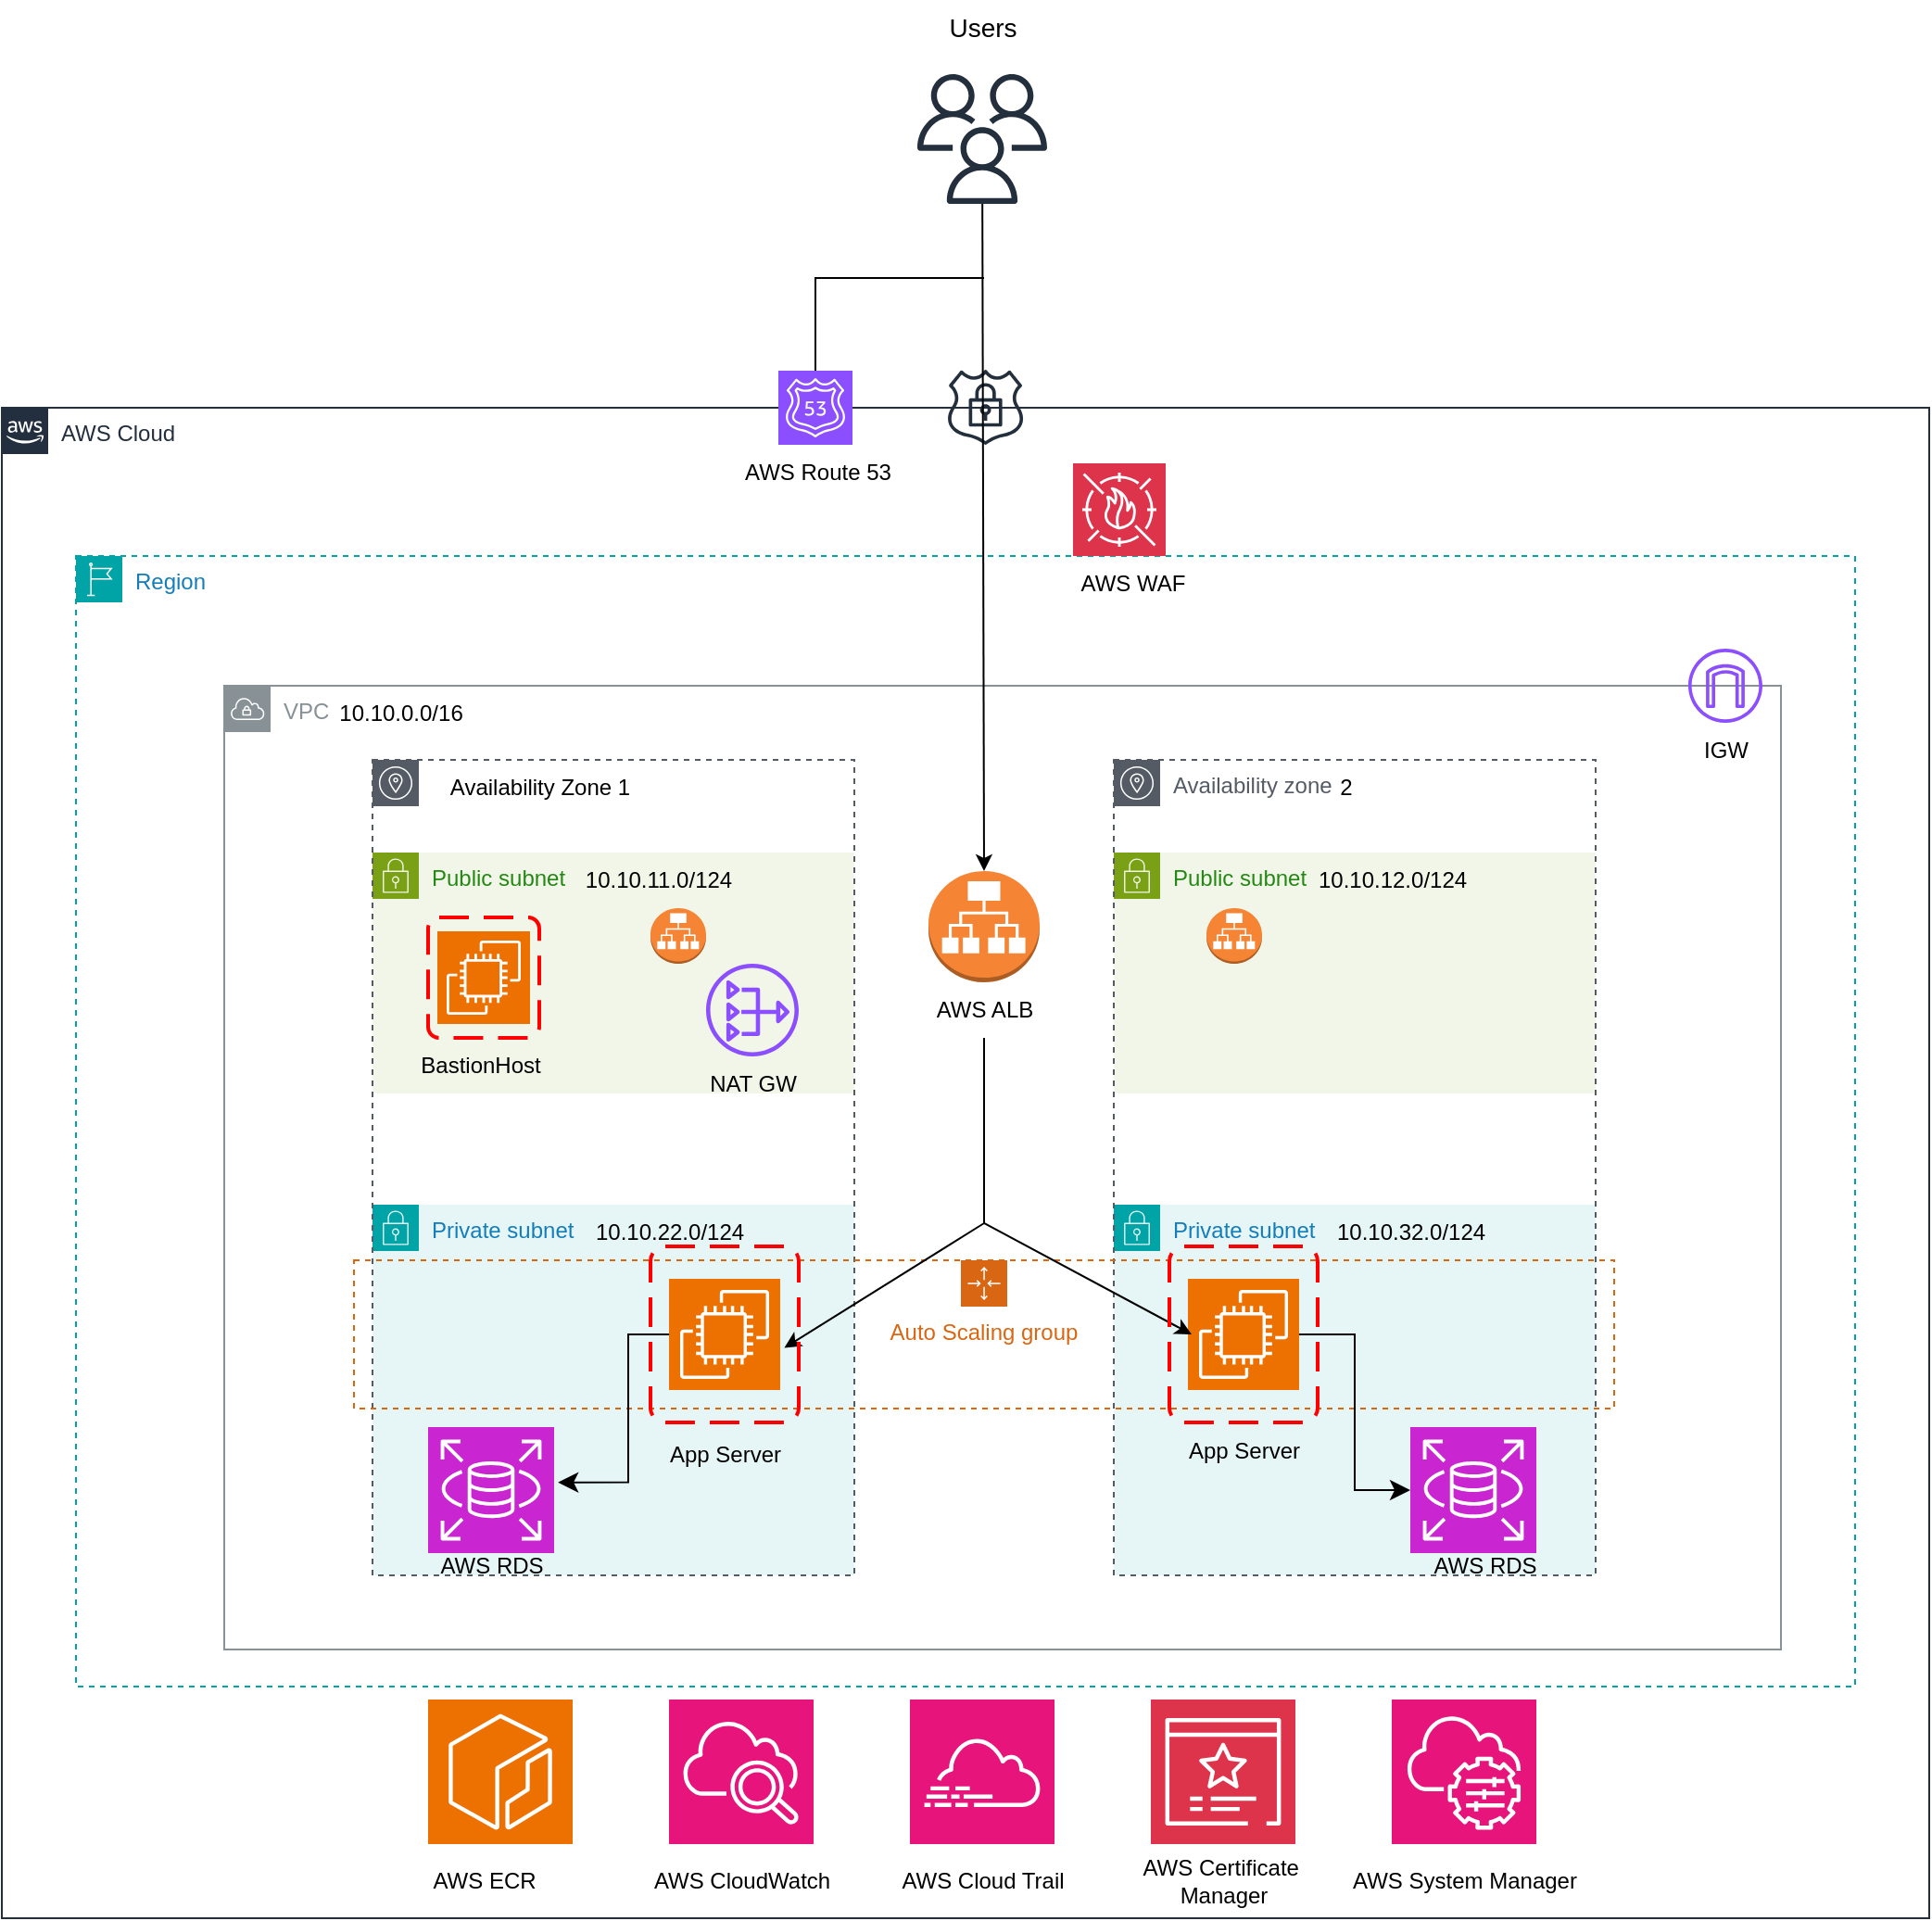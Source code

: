 <mxfile version="27.1.4">
  <diagram name="Page-1" id="V7ujhzrHkqajD32PGJX8">
    <mxGraphModel dx="1965" dy="1148" grid="1" gridSize="10" guides="1" tooltips="1" connect="1" arrows="1" fold="1" page="1" pageScale="1" pageWidth="850" pageHeight="1100" math="0" shadow="0">
      <root>
        <mxCell id="0" />
        <mxCell id="1" parent="0" />
        <mxCell id="qm4IsnAkZlvp5DLXRIiu-13" value="AWS Cloud" style="points=[[0,0],[0.25,0],[0.5,0],[0.75,0],[1,0],[1,0.25],[1,0.5],[1,0.75],[1,1],[0.75,1],[0.5,1],[0.25,1],[0,1],[0,0.75],[0,0.5],[0,0.25]];outlineConnect=0;gradientColor=none;html=1;whiteSpace=wrap;fontSize=12;fontStyle=0;container=1;pointerEvents=0;collapsible=0;recursiveResize=0;shape=mxgraph.aws4.group;grIcon=mxgraph.aws4.group_aws_cloud_alt;strokeColor=#232F3E;fillColor=none;verticalAlign=top;align=left;spacingLeft=30;fontColor=#232F3E;dashed=0;" vertex="1" parent="1">
          <mxGeometry x="320" y="500" width="1040" height="815" as="geometry" />
        </mxCell>
        <mxCell id="qm4IsnAkZlvp5DLXRIiu-12" value="Region" style="points=[[0,0],[0.25,0],[0.5,0],[0.75,0],[1,0],[1,0.25],[1,0.5],[1,0.75],[1,1],[0.75,1],[0.5,1],[0.25,1],[0,1],[0,0.75],[0,0.5],[0,0.25]];outlineConnect=0;gradientColor=none;html=1;whiteSpace=wrap;fontSize=12;fontStyle=0;container=1;pointerEvents=0;collapsible=0;recursiveResize=0;shape=mxgraph.aws4.group;grIcon=mxgraph.aws4.group_region;strokeColor=#00A4A6;fillColor=none;verticalAlign=top;align=left;spacingLeft=30;fontColor=#147EBA;dashed=1;" vertex="1" parent="qm4IsnAkZlvp5DLXRIiu-13">
          <mxGeometry x="40" y="80" width="960" height="610" as="geometry" />
        </mxCell>
        <mxCell id="qm4IsnAkZlvp5DLXRIiu-15" value="VPC" style="sketch=0;outlineConnect=0;gradientColor=none;html=1;whiteSpace=wrap;fontSize=12;fontStyle=0;shape=mxgraph.aws4.group;grIcon=mxgraph.aws4.group_vpc;strokeColor=#879196;fillColor=none;verticalAlign=top;align=left;spacingLeft=30;fontColor=#879196;dashed=0;" vertex="1" parent="qm4IsnAkZlvp5DLXRIiu-12">
          <mxGeometry x="80" y="70" width="840" height="520" as="geometry" />
        </mxCell>
        <mxCell id="qm4IsnAkZlvp5DLXRIiu-18" value="Private subnet" style="points=[[0,0],[0.25,0],[0.5,0],[0.75,0],[1,0],[1,0.25],[1,0.5],[1,0.75],[1,1],[0.75,1],[0.5,1],[0.25,1],[0,1],[0,0.75],[0,0.5],[0,0.25]];outlineConnect=0;gradientColor=none;html=1;whiteSpace=wrap;fontSize=12;fontStyle=0;container=1;pointerEvents=0;collapsible=0;recursiveResize=0;shape=mxgraph.aws4.group;grIcon=mxgraph.aws4.group_security_group;grStroke=0;strokeColor=#00A4A6;fillColor=#E6F6F7;verticalAlign=top;align=left;spacingLeft=30;fontColor=#147EBA;dashed=0;" vertex="1" parent="qm4IsnAkZlvp5DLXRIiu-12">
          <mxGeometry x="160" y="350" width="260" height="200" as="geometry" />
        </mxCell>
        <mxCell id="qm4IsnAkZlvp5DLXRIiu-19" value="Public subnet" style="points=[[0,0],[0.25,0],[0.5,0],[0.75,0],[1,0],[1,0.25],[1,0.5],[1,0.75],[1,1],[0.75,1],[0.5,1],[0.25,1],[0,1],[0,0.75],[0,0.5],[0,0.25]];outlineConnect=0;gradientColor=none;html=1;whiteSpace=wrap;fontSize=12;fontStyle=0;container=1;pointerEvents=0;collapsible=0;recursiveResize=0;shape=mxgraph.aws4.group;grIcon=mxgraph.aws4.group_security_group;grStroke=0;strokeColor=#7AA116;fillColor=#F2F6E8;verticalAlign=top;align=left;spacingLeft=30;fontColor=#248814;dashed=0;" vertex="1" parent="qm4IsnAkZlvp5DLXRIiu-12">
          <mxGeometry x="160" y="160" width="260" height="130" as="geometry" />
        </mxCell>
        <mxCell id="qm4IsnAkZlvp5DLXRIiu-20" value="Public subnet" style="points=[[0,0],[0.25,0],[0.5,0],[0.75,0],[1,0],[1,0.25],[1,0.5],[1,0.75],[1,1],[0.75,1],[0.5,1],[0.25,1],[0,1],[0,0.75],[0,0.5],[0,0.25]];outlineConnect=0;gradientColor=none;html=1;whiteSpace=wrap;fontSize=12;fontStyle=0;container=1;pointerEvents=0;collapsible=0;recursiveResize=0;shape=mxgraph.aws4.group;grIcon=mxgraph.aws4.group_security_group;grStroke=0;strokeColor=#7AA116;fillColor=#F2F6E8;verticalAlign=top;align=left;spacingLeft=30;fontColor=#248814;dashed=0;" vertex="1" parent="qm4IsnAkZlvp5DLXRIiu-12">
          <mxGeometry x="560" y="160" width="260" height="130" as="geometry" />
        </mxCell>
        <mxCell id="qm4IsnAkZlvp5DLXRIiu-21" value="Private subnet" style="points=[[0,0],[0.25,0],[0.5,0],[0.75,0],[1,0],[1,0.25],[1,0.5],[1,0.75],[1,1],[0.75,1],[0.5,1],[0.25,1],[0,1],[0,0.75],[0,0.5],[0,0.25]];outlineConnect=0;gradientColor=none;html=1;whiteSpace=wrap;fontSize=12;fontStyle=0;container=1;pointerEvents=0;collapsible=0;recursiveResize=0;shape=mxgraph.aws4.group;grIcon=mxgraph.aws4.group_security_group;grStroke=0;strokeColor=#00A4A6;fillColor=#E6F6F7;verticalAlign=top;align=left;spacingLeft=30;fontColor=#147EBA;dashed=0;" vertex="1" parent="qm4IsnAkZlvp5DLXRIiu-12">
          <mxGeometry x="560" y="350" width="260" height="200" as="geometry" />
        </mxCell>
        <mxCell id="qm4IsnAkZlvp5DLXRIiu-22" value="&lt;span style=&quot;color: rgba(0, 0, 0, 0); font-family: monospace; font-size: 0px; text-wrap-mode: nowrap;&quot;&gt;%3CmxGraphModel%3E%3Croot%3E%3CmxCell%20id%3D%220%22%2F%3E%3CmxCell%20id%3D%221%22%20parent%3D%220%22%2F%3E%3CmxCell%20id%3D%222%22%20value%3D%22AWS%20EC2%22%20style%3D%22text%3Bhtml%3D1%3Balign%3Dcenter%3BverticalAlign%3Dmiddle%3Bresizable%3D0%3Bpoints%3D%5B%5D%3Bautosize%3D1%3BstrokeColor%3Dnone%3BfillColor%3Dnone%3B%22%20vertex%3D%221%22%20parent%3D%221%22%3E%3CmxGeometry%20x%3D%22670%22%20y%3D%221050%22%20width%3D%2280%22%20height%3D%2230%22%20as%3D%22geometry%22%2F%3E%3C%2FmxCell%3E%3C%2Froot%3E%3C%2FmxGraphModel%3E&lt;/span&gt;" style="sketch=0;outlineConnect=0;gradientColor=none;html=1;whiteSpace=wrap;fontSize=12;fontStyle=0;shape=mxgraph.aws4.group;grIcon=mxgraph.aws4.group_availability_zone;strokeColor=#545B64;fillColor=none;verticalAlign=top;align=left;spacingLeft=30;fontColor=#545B64;dashed=1;" vertex="1" parent="qm4IsnAkZlvp5DLXRIiu-12">
          <mxGeometry x="160" y="110" width="260" height="440" as="geometry" />
        </mxCell>
        <mxCell id="qm4IsnAkZlvp5DLXRIiu-23" value="Availability zone" style="sketch=0;outlineConnect=0;gradientColor=none;html=1;whiteSpace=wrap;fontSize=12;fontStyle=0;shape=mxgraph.aws4.group;grIcon=mxgraph.aws4.group_availability_zone;strokeColor=#545B64;fillColor=none;verticalAlign=top;align=left;spacingLeft=30;fontColor=#545B64;dashed=1;" vertex="1" parent="qm4IsnAkZlvp5DLXRIiu-12">
          <mxGeometry x="560" y="110" width="260" height="440" as="geometry" />
        </mxCell>
        <mxCell id="qm4IsnAkZlvp5DLXRIiu-25" value="" style="outlineConnect=0;dashed=0;verticalLabelPosition=bottom;verticalAlign=top;align=center;html=1;shape=mxgraph.aws3.application_load_balancer;fillColor=#F58534;gradientColor=none;" vertex="1" parent="qm4IsnAkZlvp5DLXRIiu-12">
          <mxGeometry x="460" y="170" width="60" height="60" as="geometry" />
        </mxCell>
        <mxCell id="qm4IsnAkZlvp5DLXRIiu-30" value="" style="outlineConnect=0;dashed=0;verticalLabelPosition=bottom;verticalAlign=top;align=center;html=1;shape=mxgraph.aws3.application_load_balancer;fillColor=#F58534;gradientColor=none;" vertex="1" parent="qm4IsnAkZlvp5DLXRIiu-12">
          <mxGeometry x="310" y="190" width="30" height="30" as="geometry" />
        </mxCell>
        <mxCell id="qm4IsnAkZlvp5DLXRIiu-32" value="" style="outlineConnect=0;dashed=0;verticalLabelPosition=bottom;verticalAlign=top;align=center;html=1;shape=mxgraph.aws3.application_load_balancer;fillColor=#F58534;gradientColor=none;" vertex="1" parent="qm4IsnAkZlvp5DLXRIiu-12">
          <mxGeometry x="610" y="190" width="30" height="30" as="geometry" />
        </mxCell>
        <mxCell id="qm4IsnAkZlvp5DLXRIiu-33" value="" style="sketch=0;points=[[0,0,0],[0.25,0,0],[0.5,0,0],[0.75,0,0],[1,0,0],[0,1,0],[0.25,1,0],[0.5,1,0],[0.75,1,0],[1,1,0],[0,0.25,0],[0,0.5,0],[0,0.75,0],[1,0.25,0],[1,0.5,0],[1,0.75,0]];outlineConnect=0;fontColor=#232F3E;fillColor=#ED7100;strokeColor=#ffffff;dashed=0;verticalLabelPosition=bottom;verticalAlign=top;align=center;html=1;fontSize=12;fontStyle=0;aspect=fixed;shape=mxgraph.aws4.resourceIcon;resIcon=mxgraph.aws4.ec2;" vertex="1" parent="qm4IsnAkZlvp5DLXRIiu-12">
          <mxGeometry x="320" y="390" width="60" height="60" as="geometry" />
        </mxCell>
        <mxCell id="qm4IsnAkZlvp5DLXRIiu-34" value="" style="sketch=0;points=[[0,0,0],[0.25,0,0],[0.5,0,0],[0.75,0,0],[1,0,0],[0,1,0],[0.25,1,0],[0.5,1,0],[0.75,1,0],[1,1,0],[0,0.25,0],[0,0.5,0],[0,0.75,0],[1,0.25,0],[1,0.5,0],[1,0.75,0]];outlineConnect=0;fontColor=#232F3E;fillColor=#ED7100;strokeColor=#ffffff;dashed=0;verticalLabelPosition=bottom;verticalAlign=top;align=center;html=1;fontSize=12;fontStyle=0;aspect=fixed;shape=mxgraph.aws4.resourceIcon;resIcon=mxgraph.aws4.ec2;" vertex="1" parent="qm4IsnAkZlvp5DLXRIiu-12">
          <mxGeometry x="600" y="390" width="60" height="60" as="geometry" />
        </mxCell>
        <mxCell id="qm4IsnAkZlvp5DLXRIiu-35" value="" style="sketch=0;points=[[0,0,0],[0.25,0,0],[0.5,0,0],[0.75,0,0],[1,0,0],[0,1,0],[0.25,1,0],[0.5,1,0],[0.75,1,0],[1,1,0],[0,0.25,0],[0,0.5,0],[0,0.75,0],[1,0.25,0],[1,0.5,0],[1,0.75,0]];outlineConnect=0;fontColor=#232F3E;fillColor=#C925D1;strokeColor=#ffffff;dashed=0;verticalLabelPosition=bottom;verticalAlign=top;align=center;html=1;fontSize=12;fontStyle=0;aspect=fixed;shape=mxgraph.aws4.resourceIcon;resIcon=mxgraph.aws4.rds;" vertex="1" parent="qm4IsnAkZlvp5DLXRIiu-12">
          <mxGeometry x="190" y="470" width="68" height="68" as="geometry" />
        </mxCell>
        <mxCell id="qm4IsnAkZlvp5DLXRIiu-36" value="" style="sketch=0;points=[[0,0,0],[0.25,0,0],[0.5,0,0],[0.75,0,0],[1,0,0],[0,1,0],[0.25,1,0],[0.5,1,0],[0.75,1,0],[1,1,0],[0,0.25,0],[0,0.5,0],[0,0.75,0],[1,0.25,0],[1,0.5,0],[1,0.75,0]];outlineConnect=0;fontColor=#232F3E;fillColor=#C925D1;strokeColor=#ffffff;dashed=0;verticalLabelPosition=bottom;verticalAlign=top;align=center;html=1;fontSize=12;fontStyle=0;aspect=fixed;shape=mxgraph.aws4.resourceIcon;resIcon=mxgraph.aws4.rds;" vertex="1" parent="qm4IsnAkZlvp5DLXRIiu-12">
          <mxGeometry x="720" y="470" width="68" height="68" as="geometry" />
        </mxCell>
        <mxCell id="qm4IsnAkZlvp5DLXRIiu-37" value="Auto Scaling group" style="points=[[0,0],[0.25,0],[0.5,0],[0.75,0],[1,0],[1,0.25],[1,0.5],[1,0.75],[1,1],[0.75,1],[0.5,1],[0.25,1],[0,1],[0,0.75],[0,0.5],[0,0.25]];outlineConnect=0;gradientColor=none;html=1;whiteSpace=wrap;fontSize=12;fontStyle=0;container=1;pointerEvents=0;collapsible=0;recursiveResize=0;shape=mxgraph.aws4.groupCenter;grIcon=mxgraph.aws4.group_auto_scaling_group;grStroke=1;strokeColor=#D86613;fillColor=none;verticalAlign=top;align=center;fontColor=#D86613;dashed=1;spacingTop=25;" vertex="1" parent="qm4IsnAkZlvp5DLXRIiu-12">
          <mxGeometry x="150" y="380" width="680" height="80" as="geometry" />
        </mxCell>
        <mxCell id="qm4IsnAkZlvp5DLXRIiu-68" value="" style="edgeStyle=none;orthogonalLoop=1;jettySize=auto;html=1;rounded=0;entryX=1.037;entryY=0.621;entryDx=0;entryDy=0;entryPerimeter=0;" edge="1" parent="qm4IsnAkZlvp5DLXRIiu-37" target="qm4IsnAkZlvp5DLXRIiu-33">
          <mxGeometry width="100" relative="1" as="geometry">
            <mxPoint x="340" y="-20" as="sourcePoint" />
            <mxPoint x="438" y="42.5" as="targetPoint" />
            <Array as="points" />
          </mxGeometry>
        </mxCell>
        <mxCell id="qm4IsnAkZlvp5DLXRIiu-55" value="AWS WAF" style="text;html=1;align=center;verticalAlign=middle;resizable=0;points=[];autosize=1;strokeColor=none;fillColor=none;" vertex="1" parent="qm4IsnAkZlvp5DLXRIiu-12">
          <mxGeometry x="530" width="80" height="30" as="geometry" />
        </mxCell>
        <mxCell id="qm4IsnAkZlvp5DLXRIiu-67" value="" style="edgeStyle=none;orthogonalLoop=1;jettySize=auto;html=1;rounded=0;entryX=0;entryY=0.5;entryDx=0;entryDy=0;entryPerimeter=0;" edge="1" parent="qm4IsnAkZlvp5DLXRIiu-12" source="qm4IsnAkZlvp5DLXRIiu-57">
          <mxGeometry width="100" relative="1" as="geometry">
            <mxPoint x="490" y="230" as="sourcePoint" />
            <mxPoint x="602" y="420" as="targetPoint" />
            <Array as="points">
              <mxPoint x="490" y="360" />
            </Array>
          </mxGeometry>
        </mxCell>
        <mxCell id="qm4IsnAkZlvp5DLXRIiu-70" value="" style="edgeStyle=segmentEdgeStyle;endArrow=classic;html=1;curved=0;rounded=0;endSize=8;startSize=8;sourcePerimeterSpacing=0;targetPerimeterSpacing=0;entryX=0;entryY=0.5;entryDx=0;entryDy=0;entryPerimeter=0;" edge="1" parent="qm4IsnAkZlvp5DLXRIiu-12" target="qm4IsnAkZlvp5DLXRIiu-36">
          <mxGeometry width="100" relative="1" as="geometry">
            <mxPoint x="660" y="420" as="sourcePoint" />
            <mxPoint x="760" y="460" as="targetPoint" />
            <Array as="points">
              <mxPoint x="690" y="420" />
              <mxPoint x="690" y="504" />
            </Array>
          </mxGeometry>
        </mxCell>
        <mxCell id="qm4IsnAkZlvp5DLXRIiu-72" value="" style="edgeStyle=segmentEdgeStyle;endArrow=classic;html=1;curved=0;rounded=0;endSize=8;startSize=8;sourcePerimeterSpacing=0;targetPerimeterSpacing=0;entryX=0.385;entryY=0.886;entryDx=0;entryDy=0;entryPerimeter=0;" edge="1" parent="qm4IsnAkZlvp5DLXRIiu-12" source="qm4IsnAkZlvp5DLXRIiu-33" target="qm4IsnAkZlvp5DLXRIiu-22">
          <mxGeometry width="100" relative="1" as="geometry">
            <mxPoint x="298" y="420" as="sourcePoint" />
            <mxPoint x="318" y="504" as="targetPoint" />
            <Array as="points">
              <mxPoint x="298" y="420" />
              <mxPoint x="298" y="500" />
            </Array>
          </mxGeometry>
        </mxCell>
        <mxCell id="qm4IsnAkZlvp5DLXRIiu-74" value="" style="rounded=1;arcSize=10;dashed=1;strokeColor=#ff0000;fillColor=none;gradientColor=none;dashPattern=8 4;strokeWidth=2;" vertex="1" parent="qm4IsnAkZlvp5DLXRIiu-12">
          <mxGeometry x="310" y="372.5" width="80" height="95" as="geometry" />
        </mxCell>
        <mxCell id="qm4IsnAkZlvp5DLXRIiu-66" value="" style="rounded=1;arcSize=10;dashed=1;strokeColor=#ff0000;fillColor=none;gradientColor=none;dashPattern=8 4;strokeWidth=2;" vertex="1" parent="qm4IsnAkZlvp5DLXRIiu-12">
          <mxGeometry x="590" y="372.5" width="80" height="95" as="geometry" />
        </mxCell>
        <mxCell id="qm4IsnAkZlvp5DLXRIiu-57" value="AWS ALB" style="text;html=1;align=center;verticalAlign=middle;resizable=0;points=[];autosize=1;strokeColor=none;fillColor=none;" vertex="1" parent="qm4IsnAkZlvp5DLXRIiu-12">
          <mxGeometry x="450" y="230" width="80" height="30" as="geometry" />
        </mxCell>
        <mxCell id="qm4IsnAkZlvp5DLXRIiu-58" value="AWS RDS" style="text;html=1;align=center;verticalAlign=middle;resizable=0;points=[];autosize=1;strokeColor=none;fillColor=none;" vertex="1" parent="qm4IsnAkZlvp5DLXRIiu-12">
          <mxGeometry x="184" y="530" width="80" height="30" as="geometry" />
        </mxCell>
        <mxCell id="qm4IsnAkZlvp5DLXRIiu-78" value="AWS RDS" style="text;html=1;align=center;verticalAlign=middle;resizable=0;points=[];autosize=1;strokeColor=none;fillColor=none;" vertex="1" parent="qm4IsnAkZlvp5DLXRIiu-12">
          <mxGeometry x="720" y="530" width="80" height="30" as="geometry" />
        </mxCell>
        <mxCell id="qm4IsnAkZlvp5DLXRIiu-79" value="App Server" style="text;html=1;align=center;verticalAlign=middle;resizable=0;points=[];autosize=1;strokeColor=none;fillColor=none;" vertex="1" parent="qm4IsnAkZlvp5DLXRIiu-12">
          <mxGeometry x="590" y="467.5" width="80" height="30" as="geometry" />
        </mxCell>
        <mxCell id="qm4IsnAkZlvp5DLXRIiu-59" value="App Server" style="text;html=1;align=center;verticalAlign=middle;resizable=0;points=[];autosize=1;strokeColor=none;fillColor=none;" vertex="1" parent="qm4IsnAkZlvp5DLXRIiu-12">
          <mxGeometry x="310" y="470" width="80" height="30" as="geometry" />
        </mxCell>
        <mxCell id="qm4IsnAkZlvp5DLXRIiu-81" value="" style="rounded=1;arcSize=10;dashed=1;strokeColor=#ff0000;fillColor=none;gradientColor=none;dashPattern=8 4;strokeWidth=2;" vertex="1" parent="qm4IsnAkZlvp5DLXRIiu-12">
          <mxGeometry x="190" y="195" width="60" height="65" as="geometry" />
        </mxCell>
        <mxCell id="qm4IsnAkZlvp5DLXRIiu-82" style="edgeStyle=orthogonalEdgeStyle;rounded=0;orthogonalLoop=1;jettySize=auto;html=1;exitX=0.5;exitY=1;exitDx=0;exitDy=0;exitPerimeter=0;" edge="1" parent="qm4IsnAkZlvp5DLXRIiu-12" source="qm4IsnAkZlvp5DLXRIiu-30" target="qm4IsnAkZlvp5DLXRIiu-30">
          <mxGeometry relative="1" as="geometry" />
        </mxCell>
        <mxCell id="qm4IsnAkZlvp5DLXRIiu-83" value="" style="sketch=0;points=[[0,0,0],[0.25,0,0],[0.5,0,0],[0.75,0,0],[1,0,0],[0,1,0],[0.25,1,0],[0.5,1,0],[0.75,1,0],[1,1,0],[0,0.25,0],[0,0.5,0],[0,0.75,0],[1,0.25,0],[1,0.5,0],[1,0.75,0]];outlineConnect=0;fontColor=#232F3E;fillColor=#ED7100;strokeColor=#ffffff;dashed=0;verticalLabelPosition=bottom;verticalAlign=top;align=center;html=1;fontSize=12;fontStyle=0;aspect=fixed;shape=mxgraph.aws4.resourceIcon;resIcon=mxgraph.aws4.ec2;" vertex="1" parent="qm4IsnAkZlvp5DLXRIiu-12">
          <mxGeometry x="195" y="202.5" width="50" height="50" as="geometry" />
        </mxCell>
        <mxCell id="qm4IsnAkZlvp5DLXRIiu-84" value="BastionHost" style="text;html=1;align=center;verticalAlign=middle;resizable=0;points=[];autosize=1;strokeColor=none;fillColor=none;" vertex="1" parent="qm4IsnAkZlvp5DLXRIiu-12">
          <mxGeometry x="173" y="260" width="90" height="30" as="geometry" />
        </mxCell>
        <mxCell id="qm4IsnAkZlvp5DLXRIiu-86" value="Availability Zone 1" style="text;html=1;align=center;verticalAlign=middle;resizable=0;points=[];autosize=1;strokeColor=none;fillColor=none;" vertex="1" parent="qm4IsnAkZlvp5DLXRIiu-12">
          <mxGeometry x="190" y="110" width="120" height="30" as="geometry" />
        </mxCell>
        <mxCell id="qm4IsnAkZlvp5DLXRIiu-88" value="" style="sketch=0;outlineConnect=0;fontColor=#232F3E;gradientColor=none;fillColor=#8C4FFF;strokeColor=none;dashed=0;verticalLabelPosition=bottom;verticalAlign=top;align=center;html=1;fontSize=12;fontStyle=0;aspect=fixed;pointerEvents=1;shape=mxgraph.aws4.internet_gateway;" vertex="1" parent="qm4IsnAkZlvp5DLXRIiu-12">
          <mxGeometry x="870" y="50" width="40" height="40" as="geometry" />
        </mxCell>
        <mxCell id="qm4IsnAkZlvp5DLXRIiu-89" value="IGW" style="text;html=1;align=center;verticalAlign=middle;resizable=0;points=[];autosize=1;strokeColor=none;fillColor=none;" vertex="1" parent="qm4IsnAkZlvp5DLXRIiu-12">
          <mxGeometry x="865" y="90" width="50" height="30" as="geometry" />
        </mxCell>
        <mxCell id="qm4IsnAkZlvp5DLXRIiu-87" value="2" style="text;html=1;align=center;verticalAlign=middle;resizable=0;points=[];autosize=1;strokeColor=none;fillColor=none;" vertex="1" parent="qm4IsnAkZlvp5DLXRIiu-12">
          <mxGeometry x="670" y="110" width="30" height="30" as="geometry" />
        </mxCell>
        <mxCell id="qm4IsnAkZlvp5DLXRIiu-90" value="10.10.0.0/16" style="text;html=1;align=center;verticalAlign=middle;resizable=0;points=[];autosize=1;strokeColor=none;fillColor=none;" vertex="1" parent="qm4IsnAkZlvp5DLXRIiu-12">
          <mxGeometry x="130" y="70" width="90" height="30" as="geometry" />
        </mxCell>
        <mxCell id="qm4IsnAkZlvp5DLXRIiu-91" value="10.10.11.0/124" style="text;html=1;align=center;verticalAlign=middle;resizable=0;points=[];autosize=1;strokeColor=none;fillColor=none;" vertex="1" parent="qm4IsnAkZlvp5DLXRIiu-12">
          <mxGeometry x="264" y="160" width="100" height="30" as="geometry" />
        </mxCell>
        <mxCell id="qm4IsnAkZlvp5DLXRIiu-93" value="10.10.12.0/124" style="text;html=1;align=center;verticalAlign=middle;resizable=0;points=[];autosize=1;strokeColor=none;fillColor=none;" vertex="1" parent="qm4IsnAkZlvp5DLXRIiu-12">
          <mxGeometry x="660" y="160" width="100" height="30" as="geometry" />
        </mxCell>
        <mxCell id="qm4IsnAkZlvp5DLXRIiu-94" value="10.10.22.0/124" style="text;html=1;align=center;verticalAlign=middle;resizable=0;points=[];autosize=1;strokeColor=none;fillColor=none;" vertex="1" parent="qm4IsnAkZlvp5DLXRIiu-12">
          <mxGeometry x="270" y="350" width="100" height="30" as="geometry" />
        </mxCell>
        <mxCell id="qm4IsnAkZlvp5DLXRIiu-92" value="10.10.32.0/124" style="text;html=1;align=center;verticalAlign=middle;resizable=0;points=[];autosize=1;strokeColor=none;fillColor=none;" vertex="1" parent="qm4IsnAkZlvp5DLXRIiu-12">
          <mxGeometry x="670" y="350" width="100" height="30" as="geometry" />
        </mxCell>
        <mxCell id="qm4IsnAkZlvp5DLXRIiu-96" value="" style="sketch=0;outlineConnect=0;fontColor=#232F3E;gradientColor=none;fillColor=#8C4FFF;strokeColor=none;dashed=0;verticalLabelPosition=bottom;verticalAlign=top;align=center;html=1;fontSize=12;fontStyle=0;aspect=fixed;pointerEvents=1;shape=mxgraph.aws4.nat_gateway;" vertex="1" parent="qm4IsnAkZlvp5DLXRIiu-12">
          <mxGeometry x="340" y="220" width="50" height="50" as="geometry" />
        </mxCell>
        <mxCell id="qm4IsnAkZlvp5DLXRIiu-97" value="NAT GW" style="text;html=1;align=center;verticalAlign=middle;resizable=0;points=[];autosize=1;strokeColor=none;fillColor=none;" vertex="1" parent="qm4IsnAkZlvp5DLXRIiu-12">
          <mxGeometry x="330" y="270" width="70" height="30" as="geometry" />
        </mxCell>
        <mxCell id="qm4IsnAkZlvp5DLXRIiu-39" value="" style="sketch=0;points=[[0,0,0],[0.25,0,0],[0.5,0,0],[0.75,0,0],[1,0,0],[0,1,0],[0.25,1,0],[0.5,1,0],[0.75,1,0],[1,1,0],[0,0.25,0],[0,0.5,0],[0,0.75,0],[1,0.25,0],[1,0.5,0],[1,0.75,0]];points=[[0,0,0],[0.25,0,0],[0.5,0,0],[0.75,0,0],[1,0,0],[0,1,0],[0.25,1,0],[0.5,1,0],[0.75,1,0],[1,1,0],[0,0.25,0],[0,0.5,0],[0,0.75,0],[1,0.25,0],[1,0.5,0],[1,0.75,0]];outlineConnect=0;fontColor=#232F3E;fillColor=#E7157B;strokeColor=#ffffff;dashed=0;verticalLabelPosition=bottom;verticalAlign=top;align=center;html=1;fontSize=12;fontStyle=0;aspect=fixed;shape=mxgraph.aws4.resourceIcon;resIcon=mxgraph.aws4.cloudwatch_2;" vertex="1" parent="qm4IsnAkZlvp5DLXRIiu-13">
          <mxGeometry x="360" y="697" width="78" height="78" as="geometry" />
        </mxCell>
        <mxCell id="qm4IsnAkZlvp5DLXRIiu-40" value="" style="sketch=0;points=[[0,0,0],[0.25,0,0],[0.5,0,0],[0.75,0,0],[1,0,0],[0,1,0],[0.25,1,0],[0.5,1,0],[0.75,1,0],[1,1,0],[0,0.25,0],[0,0.5,0],[0,0.75,0],[1,0.25,0],[1,0.5,0],[1,0.75,0]];points=[[0,0,0],[0.25,0,0],[0.5,0,0],[0.75,0,0],[1,0,0],[0,1,0],[0.25,1,0],[0.5,1,0],[0.75,1,0],[1,1,0],[0,0.25,0],[0,0.5,0],[0,0.75,0],[1,0.25,0],[1,0.5,0],[1,0.75,0]];outlineConnect=0;fontColor=#232F3E;fillColor=#E7157B;strokeColor=#ffffff;dashed=0;verticalLabelPosition=bottom;verticalAlign=top;align=center;html=1;fontSize=12;fontStyle=0;aspect=fixed;shape=mxgraph.aws4.resourceIcon;resIcon=mxgraph.aws4.cloudtrail;" vertex="1" parent="qm4IsnAkZlvp5DLXRIiu-13">
          <mxGeometry x="490" y="697" width="78" height="78" as="geometry" />
        </mxCell>
        <mxCell id="qm4IsnAkZlvp5DLXRIiu-41" value="" style="sketch=0;points=[[0,0,0],[0.25,0,0],[0.5,0,0],[0.75,0,0],[1,0,0],[0,1,0],[0.25,1,0],[0.5,1,0],[0.75,1,0],[1,1,0],[0,0.25,0],[0,0.5,0],[0,0.75,0],[1,0.25,0],[1,0.5,0],[1,0.75,0]];outlineConnect=0;fontColor=#232F3E;fillColor=#DD344C;strokeColor=#ffffff;dashed=0;verticalLabelPosition=bottom;verticalAlign=top;align=center;html=1;fontSize=12;fontStyle=0;aspect=fixed;shape=mxgraph.aws4.resourceIcon;resIcon=mxgraph.aws4.certificate_manager_3;" vertex="1" parent="qm4IsnAkZlvp5DLXRIiu-13">
          <mxGeometry x="620" y="697" width="78" height="78" as="geometry" />
        </mxCell>
        <mxCell id="qm4IsnAkZlvp5DLXRIiu-42" value="" style="sketch=0;points=[[0,0,0],[0.25,0,0],[0.5,0,0],[0.75,0,0],[1,0,0],[0,1,0],[0.25,1,0],[0.5,1,0],[0.75,1,0],[1,1,0],[0,0.25,0],[0,0.5,0],[0,0.75,0],[1,0.25,0],[1,0.5,0],[1,0.75,0]];points=[[0,0,0],[0.25,0,0],[0.5,0,0],[0.75,0,0],[1,0,0],[0,1,0],[0.25,1,0],[0.5,1,0],[0.75,1,0],[1,1,0],[0,0.25,0],[0,0.5,0],[0,0.75,0],[1,0.25,0],[1,0.5,0],[1,0.75,0]];outlineConnect=0;fontColor=#232F3E;fillColor=#E7157B;strokeColor=#ffffff;dashed=0;verticalLabelPosition=bottom;verticalAlign=top;align=center;html=1;fontSize=12;fontStyle=0;aspect=fixed;shape=mxgraph.aws4.resourceIcon;resIcon=mxgraph.aws4.systems_manager;" vertex="1" parent="qm4IsnAkZlvp5DLXRIiu-13">
          <mxGeometry x="750" y="697" width="78" height="78" as="geometry" />
        </mxCell>
        <mxCell id="qm4IsnAkZlvp5DLXRIiu-45" value="AWS CloudWatch" style="text;html=1;align=center;verticalAlign=middle;resizable=0;points=[];autosize=1;strokeColor=none;fillColor=none;" vertex="1" parent="qm4IsnAkZlvp5DLXRIiu-13">
          <mxGeometry x="339" y="780" width="120" height="30" as="geometry" />
        </mxCell>
        <mxCell id="qm4IsnAkZlvp5DLXRIiu-46" value="AWS Cloud Trail" style="text;html=1;align=center;verticalAlign=middle;resizable=0;points=[];autosize=1;strokeColor=none;fillColor=none;" vertex="1" parent="qm4IsnAkZlvp5DLXRIiu-13">
          <mxGeometry x="474" y="780" width="110" height="30" as="geometry" />
        </mxCell>
        <mxCell id="qm4IsnAkZlvp5DLXRIiu-47" value="AWS Certificate&amp;nbsp;&lt;div&gt;Manager&lt;/div&gt;" style="text;html=1;align=center;verticalAlign=middle;resizable=0;points=[];autosize=1;strokeColor=none;fillColor=none;" vertex="1" parent="qm4IsnAkZlvp5DLXRIiu-13">
          <mxGeometry x="604" y="775" width="110" height="40" as="geometry" />
        </mxCell>
        <mxCell id="qm4IsnAkZlvp5DLXRIiu-48" value="AWS System Manager" style="text;html=1;align=center;verticalAlign=middle;resizable=0;points=[];autosize=1;strokeColor=none;fillColor=none;" vertex="1" parent="qm4IsnAkZlvp5DLXRIiu-13">
          <mxGeometry x="719" y="780" width="140" height="30" as="geometry" />
        </mxCell>
        <mxCell id="qm4IsnAkZlvp5DLXRIiu-27" value="" style="sketch=0;points=[[0,0,0],[0.25,0,0],[0.5,0,0],[0.75,0,0],[1,0,0],[0,1,0],[0.25,1,0],[0.5,1,0],[0.75,1,0],[1,1,0],[0,0.25,0],[0,0.5,0],[0,0.75,0],[1,0.25,0],[1,0.5,0],[1,0.75,0]];outlineConnect=0;fontColor=#232F3E;fillColor=#DD344C;strokeColor=#ffffff;dashed=0;verticalLabelPosition=bottom;verticalAlign=top;align=center;html=1;fontSize=12;fontStyle=0;aspect=fixed;shape=mxgraph.aws4.resourceIcon;resIcon=mxgraph.aws4.waf;" vertex="1" parent="qm4IsnAkZlvp5DLXRIiu-13">
          <mxGeometry x="578" y="30" width="50" height="50" as="geometry" />
        </mxCell>
        <mxCell id="qm4IsnAkZlvp5DLXRIiu-56" value="AWS Route 53" style="text;html=1;align=center;verticalAlign=middle;resizable=0;points=[];autosize=1;strokeColor=none;fillColor=none;" vertex="1" parent="qm4IsnAkZlvp5DLXRIiu-13">
          <mxGeometry x="390" y="20" width="100" height="30" as="geometry" />
        </mxCell>
        <mxCell id="qm4IsnAkZlvp5DLXRIiu-61" value="" style="sketch=0;points=[[0,0,0],[0.25,0,0],[0.5,0,0],[0.75,0,0],[1,0,0],[0,1,0],[0.25,1,0],[0.5,1,0],[0.75,1,0],[1,1,0],[0,0.25,0],[0,0.5,0],[0,0.75,0],[1,0.25,0],[1,0.5,0],[1,0.75,0]];outlineConnect=0;fontColor=#232F3E;fillColor=#ED7100;strokeColor=#ffffff;dashed=0;verticalLabelPosition=bottom;verticalAlign=top;align=center;html=1;fontSize=12;fontStyle=0;aspect=fixed;shape=mxgraph.aws4.resourceIcon;resIcon=mxgraph.aws4.ecr;" vertex="1" parent="qm4IsnAkZlvp5DLXRIiu-13">
          <mxGeometry x="230" y="697" width="78" height="78" as="geometry" />
        </mxCell>
        <mxCell id="qm4IsnAkZlvp5DLXRIiu-63" value="AWS ECR" style="text;html=1;align=center;verticalAlign=middle;resizable=0;points=[];autosize=1;strokeColor=none;fillColor=none;" vertex="1" parent="qm4IsnAkZlvp5DLXRIiu-13">
          <mxGeometry x="220" y="780" width="80" height="30" as="geometry" />
        </mxCell>
        <mxCell id="qm4IsnAkZlvp5DLXRIiu-85" value="" style="sketch=0;outlineConnect=0;fontColor=#232F3E;gradientColor=none;fillColor=#232F3D;strokeColor=none;dashed=0;verticalLabelPosition=bottom;verticalAlign=top;align=center;html=1;fontSize=12;fontStyle=0;aspect=fixed;pointerEvents=1;shape=mxgraph.aws4.ssl_padlock;" vertex="1" parent="qm4IsnAkZlvp5DLXRIiu-13">
          <mxGeometry x="510" y="-20.52" width="41.58" height="40.52" as="geometry" />
        </mxCell>
        <mxCell id="qm4IsnAkZlvp5DLXRIiu-29" value="" style="sketch=0;points=[[0,0,0],[0.25,0,0],[0.5,0,0],[0.75,0,0],[1,0,0],[0,1,0],[0.25,1,0],[0.5,1,0],[0.75,1,0],[1,1,0],[0,0.25,0],[0,0.5,0],[0,0.75,0],[1,0.25,0],[1,0.5,0],[1,0.75,0]];outlineConnect=0;fontColor=#232F3E;fillColor=#8C4FFF;strokeColor=#ffffff;dashed=0;verticalLabelPosition=bottom;verticalAlign=top;align=center;html=1;fontSize=12;fontStyle=0;aspect=fixed;shape=mxgraph.aws4.resourceIcon;resIcon=mxgraph.aws4.route_53;" vertex="1" parent="qm4IsnAkZlvp5DLXRIiu-13">
          <mxGeometry x="419" y="-20" width="40" height="40" as="geometry" />
        </mxCell>
        <mxCell id="qm4IsnAkZlvp5DLXRIiu-26" value="" style="sketch=0;outlineConnect=0;fontColor=#232F3E;gradientColor=none;fillColor=#232F3D;strokeColor=none;dashed=0;verticalLabelPosition=bottom;verticalAlign=top;align=center;html=1;fontSize=12;fontStyle=0;aspect=fixed;pointerEvents=1;shape=mxgraph.aws4.users;" vertex="1" parent="1">
          <mxGeometry x="814" y="320" width="70" height="70" as="geometry" />
        </mxCell>
        <mxCell id="qm4IsnAkZlvp5DLXRIiu-60" value="Users" style="text;html=1;align=center;verticalAlign=middle;resizable=0;points=[];autosize=1;strokeColor=none;fillColor=none;fontSize=14;" vertex="1" parent="1">
          <mxGeometry x="819" y="280" width="60" height="30" as="geometry" />
        </mxCell>
        <mxCell id="qm4IsnAkZlvp5DLXRIiu-65" value="" style="edgeStyle=none;orthogonalLoop=1;jettySize=auto;html=1;rounded=0;entryX=0.5;entryY=0;entryDx=0;entryDy=0;entryPerimeter=0;" edge="1" parent="1" source="qm4IsnAkZlvp5DLXRIiu-26" target="qm4IsnAkZlvp5DLXRIiu-25">
          <mxGeometry width="100" relative="1" as="geometry">
            <mxPoint x="840" y="370" as="sourcePoint" />
            <mxPoint x="490" y="380" as="targetPoint" />
            <Array as="points" />
          </mxGeometry>
        </mxCell>
        <mxCell id="qm4IsnAkZlvp5DLXRIiu-95" value="" style="endArrow=none;html=1;rounded=0;exitX=0.5;exitY=0;exitDx=0;exitDy=0;exitPerimeter=0;" edge="1" parent="1" source="qm4IsnAkZlvp5DLXRIiu-29">
          <mxGeometry width="50" height="50" relative="1" as="geometry">
            <mxPoint x="670" y="350" as="sourcePoint" />
            <mxPoint x="850" y="430" as="targetPoint" />
            <Array as="points">
              <mxPoint x="759" y="430" />
            </Array>
          </mxGeometry>
        </mxCell>
      </root>
    </mxGraphModel>
  </diagram>
</mxfile>
